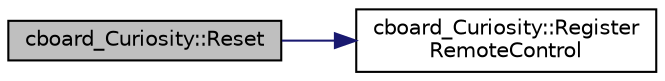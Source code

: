 digraph "cboard_Curiosity::Reset"
{
 // LATEX_PDF_SIZE
  edge [fontname="Helvetica",fontsize="10",labelfontname="Helvetica",labelfontsize="10"];
  node [fontname="Helvetica",fontsize="10",shape=record];
  rankdir="LR";
  Node1 [label="cboard_Curiosity::Reset",height=0.2,width=0.4,color="black", fillcolor="grey75", style="filled", fontcolor="black",tooltip="Reset board status."];
  Node1 -> Node2 [color="midnightblue",fontsize="10",style="solid",fontname="Helvetica"];
  Node2 [label="cboard_Curiosity::Register\lRemoteControl",height=0.2,width=0.4,color="black", fillcolor="white", style="filled",URL="$classcboard___curiosity.html#a023b60b5f83d2d9e80284063781ec9fd",tooltip="Register remote control variables."];
}
